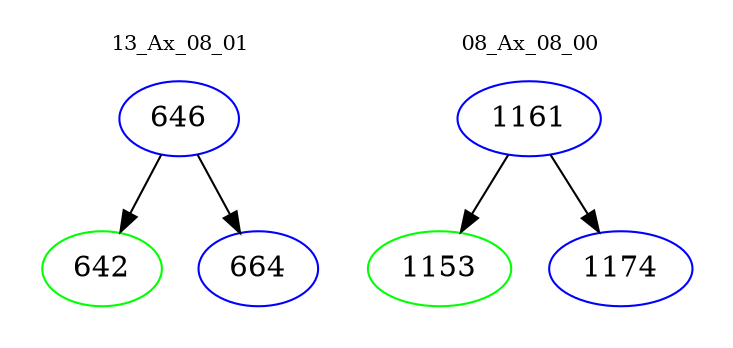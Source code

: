 digraph{
subgraph cluster_0 {
color = white
label = "13_Ax_08_01";
fontsize=10;
T0_646 [label="646", color="blue"]
T0_646 -> T0_642 [color="black"]
T0_642 [label="642", color="green"]
T0_646 -> T0_664 [color="black"]
T0_664 [label="664", color="blue"]
}
subgraph cluster_1 {
color = white
label = "08_Ax_08_00";
fontsize=10;
T1_1161 [label="1161", color="blue"]
T1_1161 -> T1_1153 [color="black"]
T1_1153 [label="1153", color="green"]
T1_1161 -> T1_1174 [color="black"]
T1_1174 [label="1174", color="blue"]
}
}
